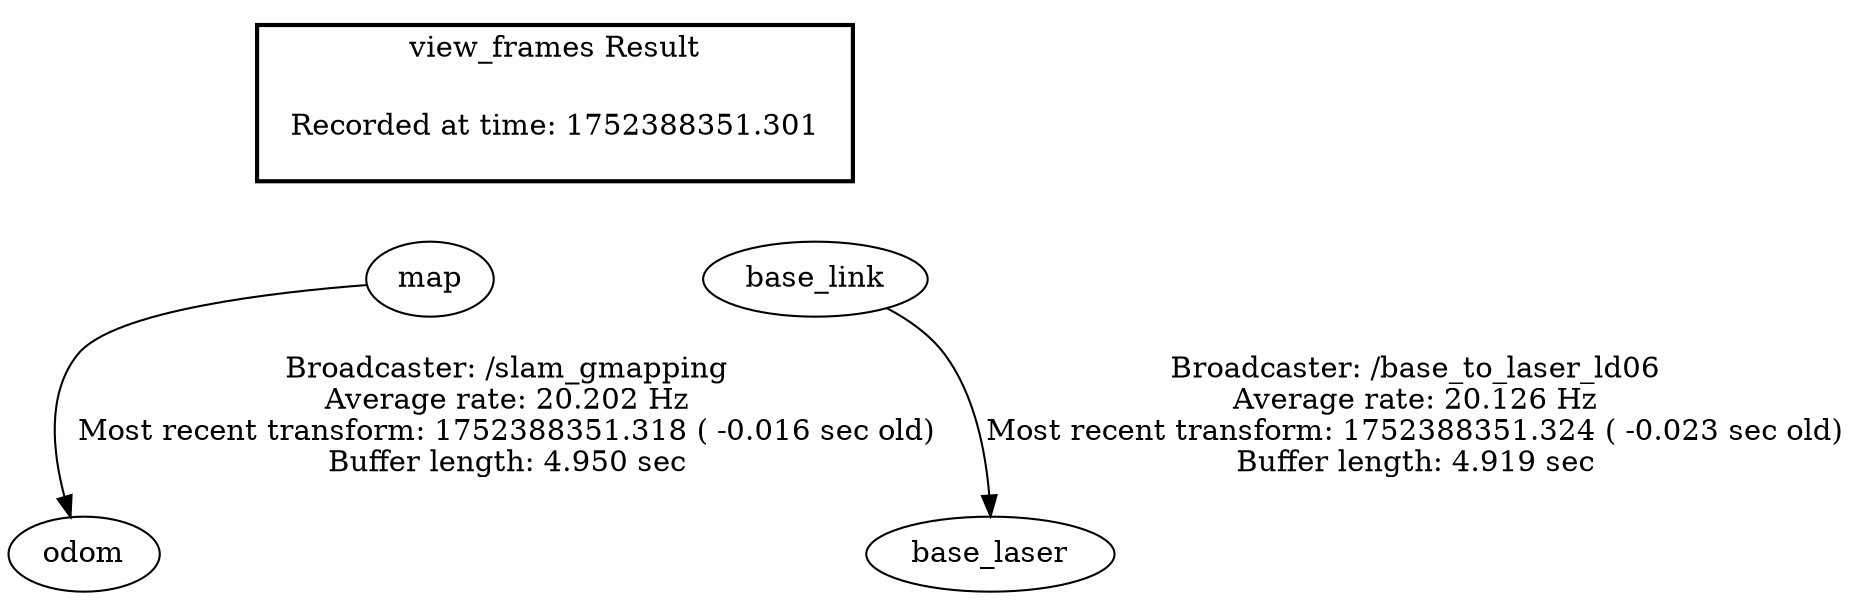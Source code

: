 digraph G {
"map" -> "odom"[label="Broadcaster: /slam_gmapping\nAverage rate: 20.202 Hz\nMost recent transform: 1752388351.318 ( -0.016 sec old)\nBuffer length: 4.950 sec\n"];
"base_link" -> "base_laser"[label="Broadcaster: /base_to_laser_ld06\nAverage rate: 20.126 Hz\nMost recent transform: 1752388351.324 ( -0.023 sec old)\nBuffer length: 4.919 sec\n"];
edge [style=invis];
 subgraph cluster_legend { style=bold; color=black; label ="view_frames Result";
"Recorded at time: 1752388351.301"[ shape=plaintext ] ;
 }->"map";
edge [style=invis];
 subgraph cluster_legend { style=bold; color=black; label ="view_frames Result";
"Recorded at time: 1752388351.301"[ shape=plaintext ] ;
 }->"base_link";
}